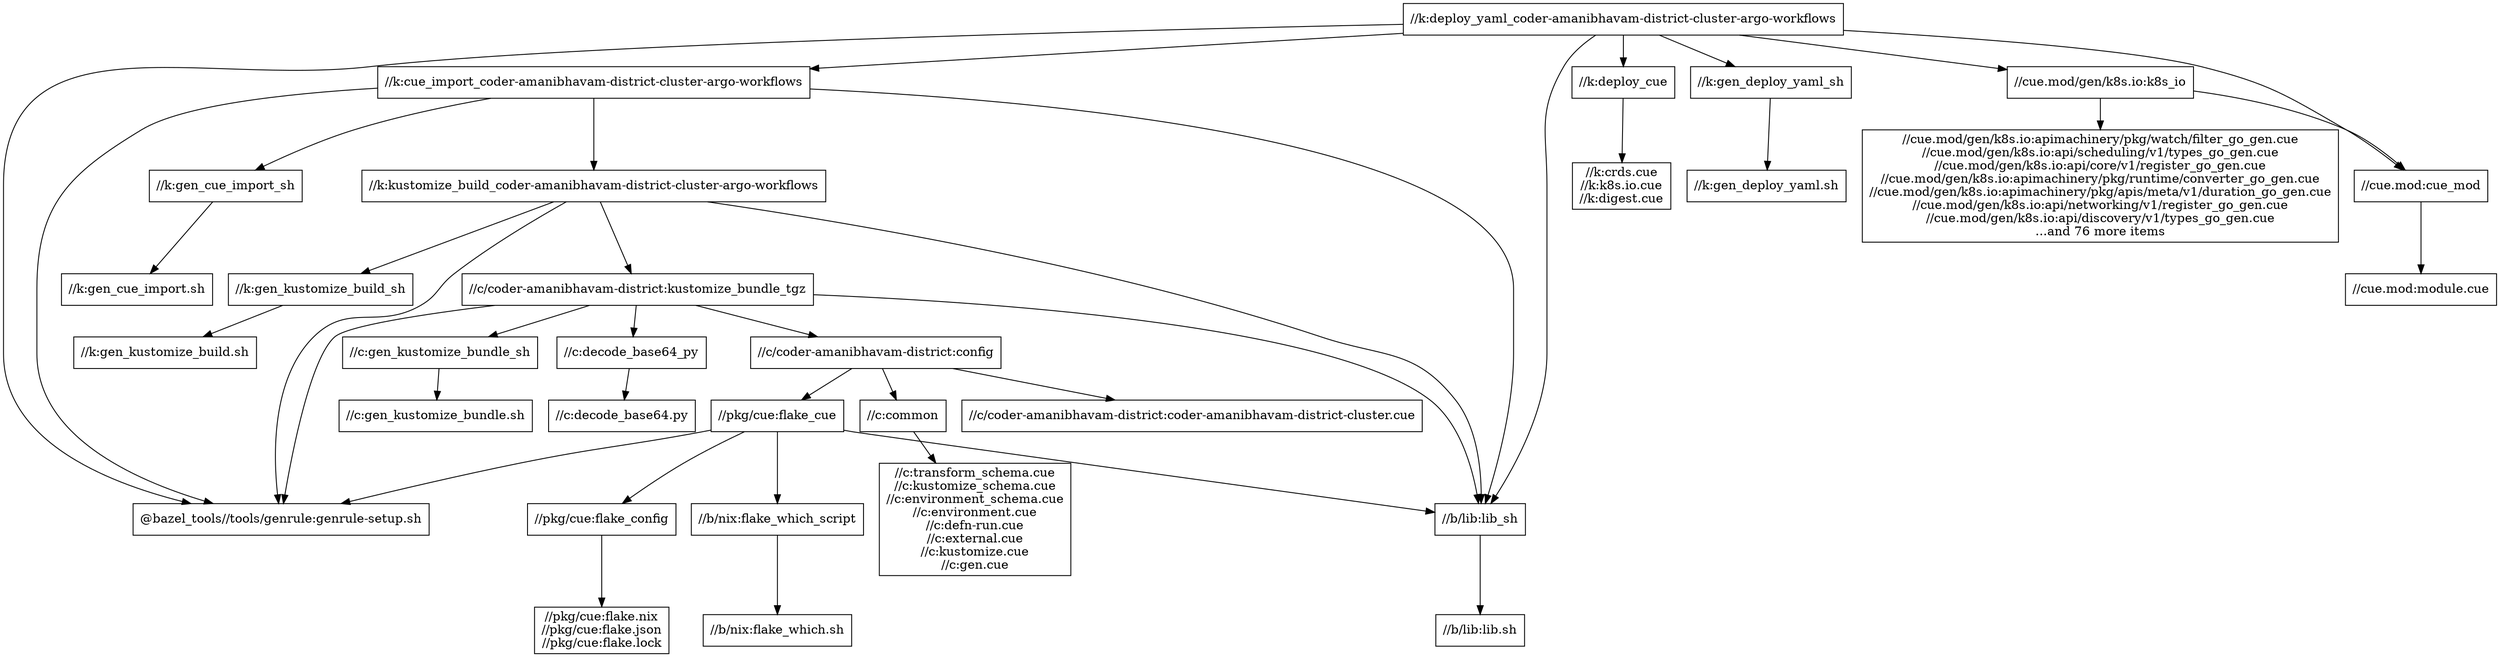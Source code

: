 digraph mygraph {
  node [shape=box];
  "//k:deploy_yaml_coder-amanibhavam-district-cluster-argo-workflows"
  "//k:deploy_yaml_coder-amanibhavam-district-cluster-argo-workflows" -> "//k:cue_import_coder-amanibhavam-district-cluster-argo-workflows"
  "//k:deploy_yaml_coder-amanibhavam-district-cluster-argo-workflows" -> "//k:deploy_cue"
  "//k:deploy_yaml_coder-amanibhavam-district-cluster-argo-workflows" -> "//k:gen_deploy_yaml_sh"
  "//k:deploy_yaml_coder-amanibhavam-district-cluster-argo-workflows" -> "//cue.mod:cue_mod"
  "//k:deploy_yaml_coder-amanibhavam-district-cluster-argo-workflows" -> "//cue.mod/gen/k8s.io:k8s_io"
  "//k:deploy_yaml_coder-amanibhavam-district-cluster-argo-workflows" -> "//b/lib:lib_sh"
  "//k:deploy_yaml_coder-amanibhavam-district-cluster-argo-workflows" -> "@bazel_tools//tools/genrule:genrule-setup.sh"
  "//cue.mod/gen/k8s.io:k8s_io"
  "//cue.mod/gen/k8s.io:k8s_io" -> "//cue.mod/gen/k8s.io:apimachinery/pkg/watch/filter_go_gen.cue\n//cue.mod/gen/k8s.io:api/scheduling/v1/types_go_gen.cue\n//cue.mod/gen/k8s.io:api/core/v1/register_go_gen.cue\n//cue.mod/gen/k8s.io:apimachinery/pkg/runtime/converter_go_gen.cue\n//cue.mod/gen/k8s.io:apimachinery/pkg/apis/meta/v1/duration_go_gen.cue\n//cue.mod/gen/k8s.io:api/networking/v1/register_go_gen.cue\n//cue.mod/gen/k8s.io:api/discovery/v1/types_go_gen.cue\n...and 76 more items"
  "//cue.mod/gen/k8s.io:k8s_io" -> "//cue.mod:cue_mod"
  "//cue.mod:cue_mod"
  "//cue.mod:cue_mod" -> "//cue.mod:module.cue"
  "//cue.mod/gen/k8s.io:apimachinery/pkg/watch/filter_go_gen.cue\n//cue.mod/gen/k8s.io:api/scheduling/v1/types_go_gen.cue\n//cue.mod/gen/k8s.io:api/core/v1/register_go_gen.cue\n//cue.mod/gen/k8s.io:apimachinery/pkg/runtime/converter_go_gen.cue\n//cue.mod/gen/k8s.io:apimachinery/pkg/apis/meta/v1/duration_go_gen.cue\n//cue.mod/gen/k8s.io:api/networking/v1/register_go_gen.cue\n//cue.mod/gen/k8s.io:api/discovery/v1/types_go_gen.cue\n...and 76 more items"
  "//k:cue_import_coder-amanibhavam-district-cluster-argo-workflows"
  "//k:cue_import_coder-amanibhavam-district-cluster-argo-workflows" -> "//k:kustomize_build_coder-amanibhavam-district-cluster-argo-workflows"
  "//k:cue_import_coder-amanibhavam-district-cluster-argo-workflows" -> "//k:gen_cue_import_sh"
  "//k:cue_import_coder-amanibhavam-district-cluster-argo-workflows" -> "//b/lib:lib_sh"
  "//k:cue_import_coder-amanibhavam-district-cluster-argo-workflows" -> "@bazel_tools//tools/genrule:genrule-setup.sh"
  "//cue.mod:module.cue"
  "//k:deploy_cue"
  "//k:deploy_cue" -> "//k:crds.cue\n//k:k8s.io.cue\n//k:digest.cue"
  "//k:crds.cue\n//k:k8s.io.cue\n//k:digest.cue"
  "//k:gen_deploy_yaml_sh"
  "//k:gen_deploy_yaml_sh" -> "//k:gen_deploy_yaml.sh"
  "//k:gen_cue_import_sh"
  "//k:gen_cue_import_sh" -> "//k:gen_cue_import.sh"
  "//k:gen_cue_import.sh"
  "//k:gen_deploy_yaml.sh"
  "//k:kustomize_build_coder-amanibhavam-district-cluster-argo-workflows"
  "//k:kustomize_build_coder-amanibhavam-district-cluster-argo-workflows" -> "//k:gen_kustomize_build_sh"
  "//k:kustomize_build_coder-amanibhavam-district-cluster-argo-workflows" -> "//c/coder-amanibhavam-district:kustomize_bundle_tgz"
  "//k:kustomize_build_coder-amanibhavam-district-cluster-argo-workflows" -> "//b/lib:lib_sh"
  "//k:kustomize_build_coder-amanibhavam-district-cluster-argo-workflows" -> "@bazel_tools//tools/genrule:genrule-setup.sh"
  "//c/coder-amanibhavam-district:kustomize_bundle_tgz"
  "//c/coder-amanibhavam-district:kustomize_bundle_tgz" -> "//c/coder-amanibhavam-district:config"
  "//c/coder-amanibhavam-district:kustomize_bundle_tgz" -> "@bazel_tools//tools/genrule:genrule-setup.sh"
  "//c/coder-amanibhavam-district:kustomize_bundle_tgz" -> "//c:gen_kustomize_bundle_sh"
  "//c/coder-amanibhavam-district:kustomize_bundle_tgz" -> "//c:decode_base64_py"
  "//c/coder-amanibhavam-district:kustomize_bundle_tgz" -> "//b/lib:lib_sh"
  "//c:decode_base64_py"
  "//c:decode_base64_py" -> "//c:decode_base64.py"
  "//c:decode_base64.py"
  "//c:gen_kustomize_bundle_sh"
  "//c:gen_kustomize_bundle_sh" -> "//c:gen_kustomize_bundle.sh"
  "//c:gen_kustomize_bundle.sh"
  "//c/coder-amanibhavam-district:config"
  "//c/coder-amanibhavam-district:config" -> "//pkg/cue:flake_cue"
  "//c/coder-amanibhavam-district:config" -> "//c/coder-amanibhavam-district:coder-amanibhavam-district-cluster.cue"
  "//c/coder-amanibhavam-district:config" -> "//c:common"
  "//c:common"
  "//c:common" -> "//c:transform_schema.cue\n//c:kustomize_schema.cue\n//c:environment_schema.cue\n//c:environment.cue\n//c:defn-run.cue\n//c:external.cue\n//c:kustomize.cue\n//c:gen.cue"
  "//c:transform_schema.cue\n//c:kustomize_schema.cue\n//c:environment_schema.cue\n//c:environment.cue\n//c:defn-run.cue\n//c:external.cue\n//c:kustomize.cue\n//c:gen.cue"
  "//c/coder-amanibhavam-district:coder-amanibhavam-district-cluster.cue"
  "//pkg/cue:flake_cue"
  "//pkg/cue:flake_cue" -> "//pkg/cue:flake_config"
  "//pkg/cue:flake_cue" -> "@bazel_tools//tools/genrule:genrule-setup.sh"
  "//pkg/cue:flake_cue" -> "//b/lib:lib_sh"
  "//pkg/cue:flake_cue" -> "//b/nix:flake_which_script"
  "//b/nix:flake_which_script"
  "//b/nix:flake_which_script" -> "//b/nix:flake_which.sh"
  "//b/nix:flake_which.sh"
  "//b/lib:lib_sh"
  "//b/lib:lib_sh" -> "//b/lib:lib.sh"
  "//b/lib:lib.sh"
  "@bazel_tools//tools/genrule:genrule-setup.sh"
  "//pkg/cue:flake_config"
  "//pkg/cue:flake_config" -> "//pkg/cue:flake.nix\n//pkg/cue:flake.json\n//pkg/cue:flake.lock"
  "//pkg/cue:flake.nix\n//pkg/cue:flake.json\n//pkg/cue:flake.lock"
  "//k:gen_kustomize_build_sh"
  "//k:gen_kustomize_build_sh" -> "//k:gen_kustomize_build.sh"
  "//k:gen_kustomize_build.sh"
}
